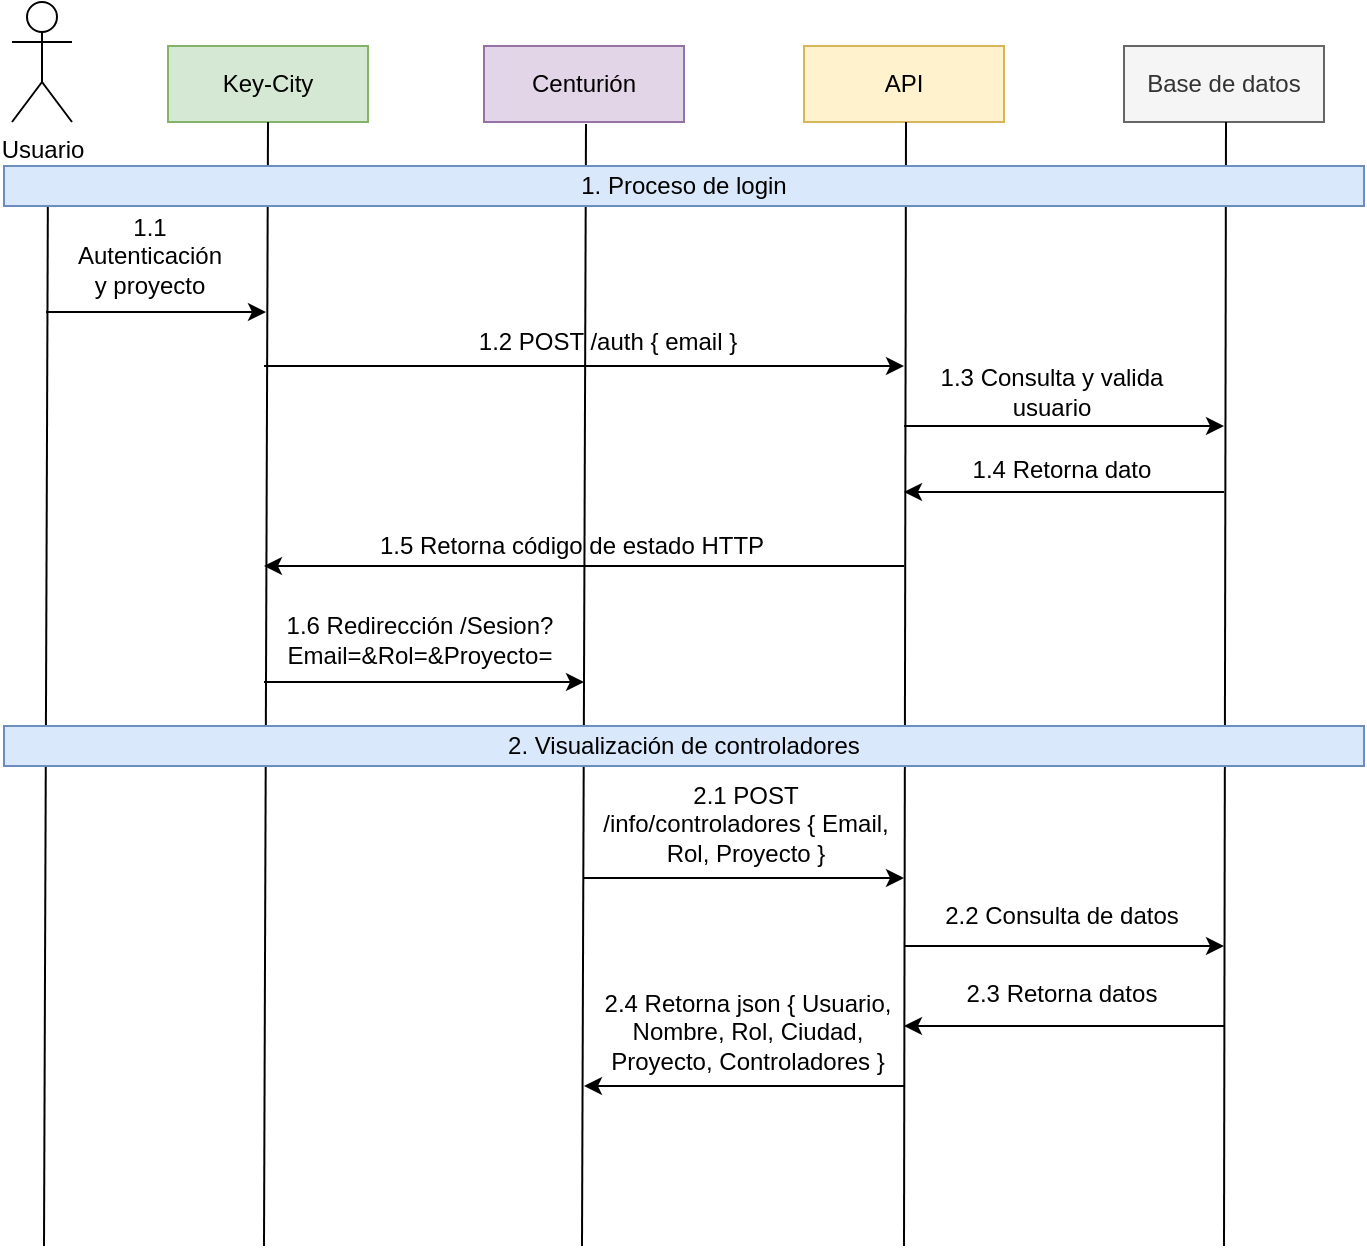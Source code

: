<mxfile version="24.8.6">
  <diagram name="Página-1" id="kyZmNTn_4bfn__WPmsEL">
    <mxGraphModel dx="1050" dy="621" grid="1" gridSize="10" guides="1" tooltips="1" connect="1" arrows="1" fold="1" page="1" pageScale="1" pageWidth="827" pageHeight="1169" math="0" shadow="0">
      <root>
        <mxCell id="0" />
        <mxCell id="1" parent="0" />
        <mxCell id="FP3VzrqA_hdOQgKFFTKv-2" value="Usuario" style="shape=umlActor;verticalLabelPosition=bottom;verticalAlign=top;html=1;outlineConnect=0;" vertex="1" parent="1">
          <mxGeometry x="84" y="58" width="30" height="60" as="geometry" />
        </mxCell>
        <mxCell id="FP3VzrqA_hdOQgKFFTKv-5" value="Key-City" style="rounded=0;whiteSpace=wrap;html=1;fillColor=#d5e8d4;strokeColor=#82b366;" vertex="1" parent="1">
          <mxGeometry x="162" y="80" width="100" height="38" as="geometry" />
        </mxCell>
        <mxCell id="FP3VzrqA_hdOQgKFFTKv-6" value="Centurión" style="rounded=0;whiteSpace=wrap;html=1;fillColor=#e1d5e7;strokeColor=#9673a6;" vertex="1" parent="1">
          <mxGeometry x="320" y="80" width="100" height="38" as="geometry" />
        </mxCell>
        <mxCell id="FP3VzrqA_hdOQgKFFTKv-7" value="API" style="rounded=0;whiteSpace=wrap;html=1;fillColor=#fff2cc;strokeColor=#d6b656;" vertex="1" parent="1">
          <mxGeometry x="480" y="80" width="100" height="38" as="geometry" />
        </mxCell>
        <mxCell id="FP3VzrqA_hdOQgKFFTKv-8" value="Base de datos" style="rounded=0;whiteSpace=wrap;html=1;fillColor=#f5f5f5;fontColor=#333333;strokeColor=#666666;" vertex="1" parent="1">
          <mxGeometry x="640" y="80" width="100" height="38" as="geometry" />
        </mxCell>
        <mxCell id="FP3VzrqA_hdOQgKFFTKv-9" value="" style="endArrow=none;html=1;rounded=0;entryX=0.5;entryY=1;entryDx=0;entryDy=0;" edge="1" parent="1" target="FP3VzrqA_hdOQgKFFTKv-5">
          <mxGeometry width="50" height="50" relative="1" as="geometry">
            <mxPoint x="210" y="680" as="sourcePoint" />
            <mxPoint x="420" y="200" as="targetPoint" />
          </mxGeometry>
        </mxCell>
        <mxCell id="FP3VzrqA_hdOQgKFFTKv-10" value="" style="endArrow=none;html=1;rounded=0;entryX=0.5;entryY=1;entryDx=0;entryDy=0;" edge="1" parent="1">
          <mxGeometry width="50" height="50" relative="1" as="geometry">
            <mxPoint x="369" y="680" as="sourcePoint" />
            <mxPoint x="371" y="119" as="targetPoint" />
          </mxGeometry>
        </mxCell>
        <mxCell id="FP3VzrqA_hdOQgKFFTKv-11" value="" style="endArrow=none;html=1;rounded=0;entryX=0.5;entryY=1;entryDx=0;entryDy=0;" edge="1" parent="1">
          <mxGeometry width="50" height="50" relative="1" as="geometry">
            <mxPoint x="530" y="680" as="sourcePoint" />
            <mxPoint x="531" y="118" as="targetPoint" />
          </mxGeometry>
        </mxCell>
        <mxCell id="FP3VzrqA_hdOQgKFFTKv-12" value="" style="endArrow=none;html=1;rounded=0;entryX=0.5;entryY=1;entryDx=0;entryDy=0;" edge="1" parent="1">
          <mxGeometry width="50" height="50" relative="1" as="geometry">
            <mxPoint x="690" y="680" as="sourcePoint" />
            <mxPoint x="691" y="118" as="targetPoint" />
          </mxGeometry>
        </mxCell>
        <mxCell id="FP3VzrqA_hdOQgKFFTKv-13" value="" style="endArrow=none;html=1;rounded=0;entryX=0.5;entryY=1;entryDx=0;entryDy=0;" edge="1" parent="1">
          <mxGeometry width="50" height="50" relative="1" as="geometry">
            <mxPoint x="100" y="680" as="sourcePoint" />
            <mxPoint x="102" y="140" as="targetPoint" />
          </mxGeometry>
        </mxCell>
        <mxCell id="FP3VzrqA_hdOQgKFFTKv-1" value="1. Proceso de login" style="rounded=0;whiteSpace=wrap;html=1;fillColor=#dae8fc;strokeColor=#6c8ebf;" vertex="1" parent="1">
          <mxGeometry x="80" y="140" width="680" height="20" as="geometry" />
        </mxCell>
        <mxCell id="FP3VzrqA_hdOQgKFFTKv-14" value="" style="endArrow=classic;html=1;rounded=0;" edge="1" parent="1">
          <mxGeometry width="50" height="50" relative="1" as="geometry">
            <mxPoint x="101" y="213" as="sourcePoint" />
            <mxPoint x="211" y="213" as="targetPoint" />
          </mxGeometry>
        </mxCell>
        <mxCell id="FP3VzrqA_hdOQgKFFTKv-15" value="1.1 Autenticación y proyecto" style="text;html=1;align=center;verticalAlign=middle;whiteSpace=wrap;rounded=0;" vertex="1" parent="1">
          <mxGeometry x="123" y="170" width="60" height="30" as="geometry" />
        </mxCell>
        <mxCell id="FP3VzrqA_hdOQgKFFTKv-17" value="" style="endArrow=classic;html=1;rounded=0;" edge="1" parent="1">
          <mxGeometry width="50" height="50" relative="1" as="geometry">
            <mxPoint x="210" y="240" as="sourcePoint" />
            <mxPoint x="530" y="240" as="targetPoint" />
          </mxGeometry>
        </mxCell>
        <mxCell id="FP3VzrqA_hdOQgKFFTKv-18" value="1.2 POST /auth { email }" style="text;html=1;align=center;verticalAlign=middle;whiteSpace=wrap;rounded=0;" vertex="1" parent="1">
          <mxGeometry x="308" y="213" width="148" height="30" as="geometry" />
        </mxCell>
        <mxCell id="FP3VzrqA_hdOQgKFFTKv-19" value="" style="endArrow=classic;html=1;rounded=0;" edge="1" parent="1">
          <mxGeometry width="50" height="50" relative="1" as="geometry">
            <mxPoint x="530" y="270" as="sourcePoint" />
            <mxPoint x="690" y="270" as="targetPoint" />
          </mxGeometry>
        </mxCell>
        <mxCell id="FP3VzrqA_hdOQgKFFTKv-20" value="1.3 Consulta y valida usuario" style="text;html=1;align=center;verticalAlign=middle;whiteSpace=wrap;rounded=0;" vertex="1" parent="1">
          <mxGeometry x="530" y="238" width="148" height="30" as="geometry" />
        </mxCell>
        <mxCell id="FP3VzrqA_hdOQgKFFTKv-21" value="" style="endArrow=classic;html=1;rounded=0;" edge="1" parent="1">
          <mxGeometry width="50" height="50" relative="1" as="geometry">
            <mxPoint x="690" y="303" as="sourcePoint" />
            <mxPoint x="530" y="303" as="targetPoint" />
          </mxGeometry>
        </mxCell>
        <mxCell id="FP3VzrqA_hdOQgKFFTKv-22" value="1.4 Retorna dato" style="text;html=1;align=center;verticalAlign=middle;whiteSpace=wrap;rounded=0;" vertex="1" parent="1">
          <mxGeometry x="535" y="277" width="148" height="30" as="geometry" />
        </mxCell>
        <mxCell id="FP3VzrqA_hdOQgKFFTKv-23" value="" style="endArrow=classic;html=1;rounded=0;" edge="1" parent="1">
          <mxGeometry width="50" height="50" relative="1" as="geometry">
            <mxPoint x="530" y="340" as="sourcePoint" />
            <mxPoint x="210" y="340" as="targetPoint" />
          </mxGeometry>
        </mxCell>
        <mxCell id="FP3VzrqA_hdOQgKFFTKv-24" value="1.5 Retorna código de estado HTTP" style="text;html=1;align=center;verticalAlign=middle;whiteSpace=wrap;rounded=0;" vertex="1" parent="1">
          <mxGeometry x="219" y="315" width="290" height="30" as="geometry" />
        </mxCell>
        <mxCell id="FP3VzrqA_hdOQgKFFTKv-26" value="" style="endArrow=classic;html=1;rounded=0;" edge="1" parent="1">
          <mxGeometry width="50" height="50" relative="1" as="geometry">
            <mxPoint x="210" y="398" as="sourcePoint" />
            <mxPoint x="370" y="398" as="targetPoint" />
          </mxGeometry>
        </mxCell>
        <mxCell id="FP3VzrqA_hdOQgKFFTKv-27" value="1.6 Redirección /Sesion?Email=&amp;amp;Rol=&amp;amp;Proyecto=" style="text;html=1;align=center;verticalAlign=middle;whiteSpace=wrap;rounded=0;" vertex="1" parent="1">
          <mxGeometry x="203" y="362" width="170" height="30" as="geometry" />
        </mxCell>
        <mxCell id="FP3VzrqA_hdOQgKFFTKv-28" value="2. Visualización de controladores" style="rounded=0;whiteSpace=wrap;html=1;fillColor=#dae8fc;strokeColor=#6c8ebf;" vertex="1" parent="1">
          <mxGeometry x="80" y="420" width="680" height="20" as="geometry" />
        </mxCell>
        <mxCell id="FP3VzrqA_hdOQgKFFTKv-29" value="" style="endArrow=classic;html=1;rounded=0;" edge="1" parent="1">
          <mxGeometry width="50" height="50" relative="1" as="geometry">
            <mxPoint x="370" y="496" as="sourcePoint" />
            <mxPoint x="530" y="496" as="targetPoint" />
          </mxGeometry>
        </mxCell>
        <mxCell id="FP3VzrqA_hdOQgKFFTKv-30" value="2.1 POST /info/controladores { Email, Rol, Proyecto }" style="text;html=1;align=center;verticalAlign=middle;whiteSpace=wrap;rounded=0;" vertex="1" parent="1">
          <mxGeometry x="376" y="454" width="150" height="30" as="geometry" />
        </mxCell>
        <mxCell id="FP3VzrqA_hdOQgKFFTKv-32" value="" style="endArrow=classic;html=1;rounded=0;" edge="1" parent="1">
          <mxGeometry width="50" height="50" relative="1" as="geometry">
            <mxPoint x="530" y="530" as="sourcePoint" />
            <mxPoint x="690" y="530" as="targetPoint" />
          </mxGeometry>
        </mxCell>
        <mxCell id="FP3VzrqA_hdOQgKFFTKv-33" value="2.2 Consulta de datos" style="text;html=1;align=center;verticalAlign=middle;whiteSpace=wrap;rounded=0;" vertex="1" parent="1">
          <mxGeometry x="535" y="500" width="148" height="30" as="geometry" />
        </mxCell>
        <mxCell id="FP3VzrqA_hdOQgKFFTKv-34" value="" style="endArrow=classic;html=1;rounded=0;" edge="1" parent="1">
          <mxGeometry width="50" height="50" relative="1" as="geometry">
            <mxPoint x="690" y="570" as="sourcePoint" />
            <mxPoint x="530" y="570" as="targetPoint" />
          </mxGeometry>
        </mxCell>
        <mxCell id="FP3VzrqA_hdOQgKFFTKv-35" value="2.3 Retorna datos" style="text;html=1;align=center;verticalAlign=middle;whiteSpace=wrap;rounded=0;" vertex="1" parent="1">
          <mxGeometry x="535" y="540" width="148" height="27" as="geometry" />
        </mxCell>
        <mxCell id="FP3VzrqA_hdOQgKFFTKv-36" value="2.4 Retorna json { Usuario, Nombre, Rol, Ciudad, Proyecto, Controladores }" style="text;html=1;align=center;verticalAlign=middle;whiteSpace=wrap;rounded=0;" vertex="1" parent="1">
          <mxGeometry x="378" y="559" width="148" height="27" as="geometry" />
        </mxCell>
        <mxCell id="FP3VzrqA_hdOQgKFFTKv-37" value="" style="endArrow=classic;html=1;rounded=0;" edge="1" parent="1">
          <mxGeometry width="50" height="50" relative="1" as="geometry">
            <mxPoint x="530" y="600" as="sourcePoint" />
            <mxPoint x="370" y="600" as="targetPoint" />
          </mxGeometry>
        </mxCell>
      </root>
    </mxGraphModel>
  </diagram>
</mxfile>

